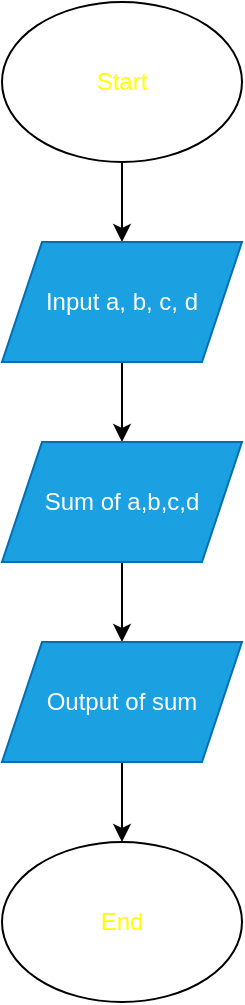 <mxfile version="24.7.17">
  <diagram name="Страница — 1" id="vf_dF3HE6lG4VXyOMZKh">
    <mxGraphModel dx="1221" dy="717" grid="1" gridSize="10" guides="1" tooltips="1" connect="1" arrows="1" fold="1" page="1" pageScale="1" pageWidth="1169" pageHeight="1654" math="0" shadow="0">
      <root>
        <mxCell id="0" />
        <mxCell id="1" parent="0" />
        <mxCell id="9XRfJCl_z1yHnnmMF-JZ-4" style="edgeStyle=orthogonalEdgeStyle;rounded=0;orthogonalLoop=1;jettySize=auto;html=1;entryX=0.5;entryY=0;entryDx=0;entryDy=0;" edge="1" parent="1" source="9XRfJCl_z1yHnnmMF-JZ-1" target="9XRfJCl_z1yHnnmMF-JZ-2">
          <mxGeometry relative="1" as="geometry" />
        </mxCell>
        <mxCell id="9XRfJCl_z1yHnnmMF-JZ-1" value="&lt;font color=&quot;#ffff00&quot;&gt;Start&lt;/font&gt;" style="ellipse;whiteSpace=wrap;html=1;" vertex="1" parent="1">
          <mxGeometry x="525" y="10" width="120" height="80" as="geometry" />
        </mxCell>
        <mxCell id="9XRfJCl_z1yHnnmMF-JZ-6" style="edgeStyle=orthogonalEdgeStyle;rounded=0;orthogonalLoop=1;jettySize=auto;html=1;" edge="1" parent="1" source="9XRfJCl_z1yHnnmMF-JZ-2" target="9XRfJCl_z1yHnnmMF-JZ-5">
          <mxGeometry relative="1" as="geometry" />
        </mxCell>
        <mxCell id="9XRfJCl_z1yHnnmMF-JZ-2" value="Input a, b, c, d" style="shape=parallelogram;perimeter=parallelogramPerimeter;whiteSpace=wrap;html=1;fixedSize=1;fillColor=#1ba1e2;fontColor=#ffffff;strokeColor=#006EAF;" vertex="1" parent="1">
          <mxGeometry x="525" y="130" width="120" height="60" as="geometry" />
        </mxCell>
        <mxCell id="9XRfJCl_z1yHnnmMF-JZ-11" style="edgeStyle=orthogonalEdgeStyle;rounded=0;orthogonalLoop=1;jettySize=auto;html=1;" edge="1" parent="1" source="9XRfJCl_z1yHnnmMF-JZ-5" target="9XRfJCl_z1yHnnmMF-JZ-9">
          <mxGeometry relative="1" as="geometry" />
        </mxCell>
        <mxCell id="9XRfJCl_z1yHnnmMF-JZ-5" value="Sum of a,b,c,d" style="shape=parallelogram;perimeter=parallelogramPerimeter;whiteSpace=wrap;html=1;fixedSize=1;fillColor=#1ba1e2;fontColor=#ffffff;strokeColor=#006EAF;" vertex="1" parent="1">
          <mxGeometry x="525" y="230" width="120" height="60" as="geometry" />
        </mxCell>
        <mxCell id="9XRfJCl_z1yHnnmMF-JZ-7" value="&lt;font color=&quot;#ffff00&quot;&gt;End&lt;/font&gt;" style="ellipse;whiteSpace=wrap;html=1;" vertex="1" parent="1">
          <mxGeometry x="525" y="430" width="120" height="80" as="geometry" />
        </mxCell>
        <mxCell id="9XRfJCl_z1yHnnmMF-JZ-12" style="edgeStyle=orthogonalEdgeStyle;rounded=0;orthogonalLoop=1;jettySize=auto;html=1;" edge="1" parent="1" source="9XRfJCl_z1yHnnmMF-JZ-9" target="9XRfJCl_z1yHnnmMF-JZ-7">
          <mxGeometry relative="1" as="geometry" />
        </mxCell>
        <mxCell id="9XRfJCl_z1yHnnmMF-JZ-9" value="Output of sum" style="shape=parallelogram;perimeter=parallelogramPerimeter;whiteSpace=wrap;html=1;fixedSize=1;fillColor=#1ba1e2;fontColor=#ffffff;strokeColor=#006EAF;" vertex="1" parent="1">
          <mxGeometry x="525" y="330" width="120" height="60" as="geometry" />
        </mxCell>
      </root>
    </mxGraphModel>
  </diagram>
</mxfile>
